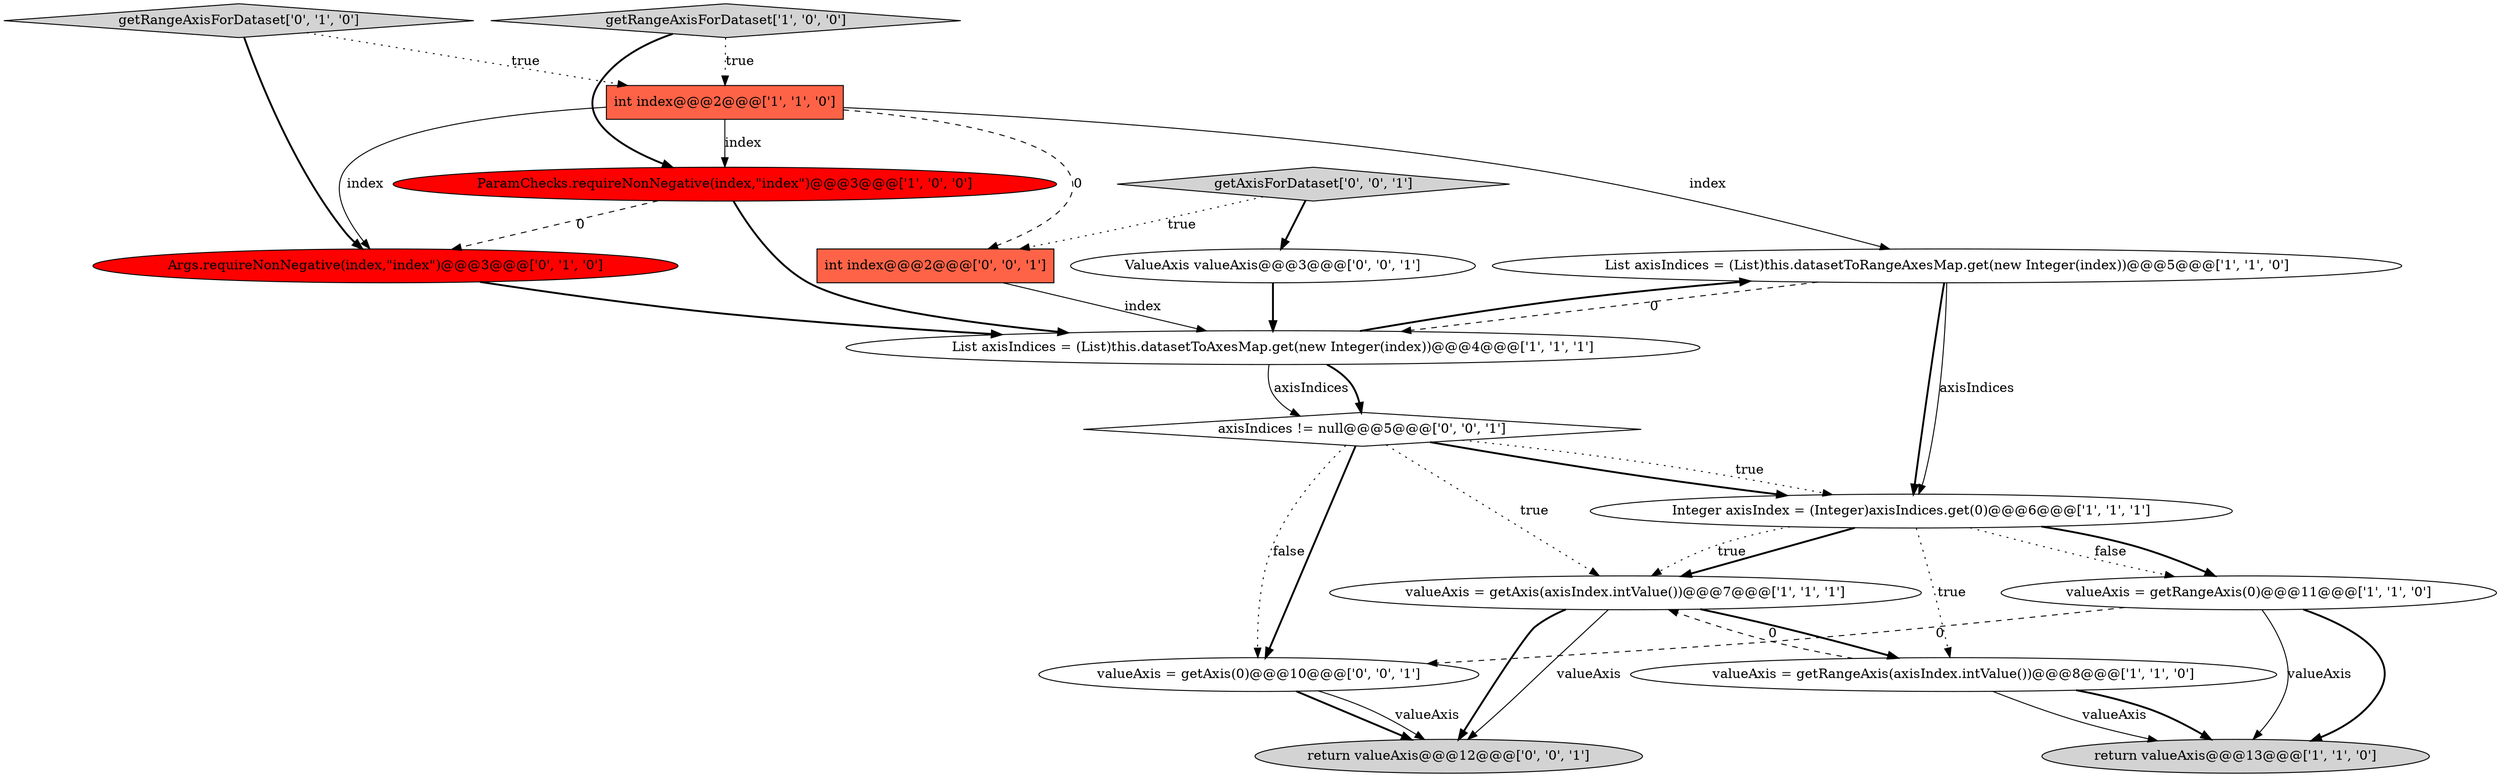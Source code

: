 digraph {
14 [style = filled, label = "valueAxis = getAxis(0)@@@10@@@['0', '0', '1']", fillcolor = white, shape = ellipse image = "AAA0AAABBB3BBB"];
2 [style = filled, label = "valueAxis = getRangeAxis(0)@@@11@@@['1', '1', '0']", fillcolor = white, shape = ellipse image = "AAA0AAABBB1BBB"];
6 [style = filled, label = "int index@@@2@@@['1', '1', '0']", fillcolor = tomato, shape = box image = "AAA0AAABBB1BBB"];
1 [style = filled, label = "valueAxis = getRangeAxis(axisIndex.intValue())@@@8@@@['1', '1', '0']", fillcolor = white, shape = ellipse image = "AAA0AAABBB1BBB"];
8 [style = filled, label = "getRangeAxisForDataset['1', '0', '0']", fillcolor = lightgray, shape = diamond image = "AAA0AAABBB1BBB"];
12 [style = filled, label = "ValueAxis valueAxis@@@3@@@['0', '0', '1']", fillcolor = white, shape = ellipse image = "AAA0AAABBB3BBB"];
5 [style = filled, label = "ParamChecks.requireNonNegative(index,\"index\")@@@3@@@['1', '0', '0']", fillcolor = red, shape = ellipse image = "AAA1AAABBB1BBB"];
7 [style = filled, label = "return valueAxis@@@13@@@['1', '1', '0']", fillcolor = lightgray, shape = ellipse image = "AAA0AAABBB1BBB"];
0 [style = filled, label = "List axisIndices = (List)this.datasetToRangeAxesMap.get(new Integer(index))@@@5@@@['1', '1', '0']", fillcolor = white, shape = ellipse image = "AAA0AAABBB1BBB"];
16 [style = filled, label = "axisIndices != null@@@5@@@['0', '0', '1']", fillcolor = white, shape = diamond image = "AAA0AAABBB3BBB"];
4 [style = filled, label = "Integer axisIndex = (Integer)axisIndices.get(0)@@@6@@@['1', '1', '1']", fillcolor = white, shape = ellipse image = "AAA0AAABBB1BBB"];
3 [style = filled, label = "List axisIndices = (List)this.datasetToAxesMap.get(new Integer(index))@@@4@@@['1', '1', '1']", fillcolor = white, shape = ellipse image = "AAA0AAABBB1BBB"];
13 [style = filled, label = "getAxisForDataset['0', '0', '1']", fillcolor = lightgray, shape = diamond image = "AAA0AAABBB3BBB"];
15 [style = filled, label = "int index@@@2@@@['0', '0', '1']", fillcolor = tomato, shape = box image = "AAA0AAABBB3BBB"];
9 [style = filled, label = "valueAxis = getAxis(axisIndex.intValue())@@@7@@@['1', '1', '1']", fillcolor = white, shape = ellipse image = "AAA0AAABBB1BBB"];
10 [style = filled, label = "Args.requireNonNegative(index,\"index\")@@@3@@@['0', '1', '0']", fillcolor = red, shape = ellipse image = "AAA1AAABBB2BBB"];
17 [style = filled, label = "return valueAxis@@@12@@@['0', '0', '1']", fillcolor = lightgray, shape = ellipse image = "AAA0AAABBB3BBB"];
11 [style = filled, label = "getRangeAxisForDataset['0', '1', '0']", fillcolor = lightgray, shape = diamond image = "AAA0AAABBB2BBB"];
5->3 [style = bold, label=""];
4->9 [style = bold, label=""];
16->9 [style = dotted, label="true"];
0->3 [style = dashed, label="0"];
4->1 [style = dotted, label="true"];
3->16 [style = solid, label="axisIndices"];
6->0 [style = solid, label="index"];
1->7 [style = solid, label="valueAxis"];
10->3 [style = bold, label=""];
9->17 [style = bold, label=""];
14->17 [style = bold, label=""];
1->9 [style = dashed, label="0"];
4->2 [style = bold, label=""];
15->3 [style = solid, label="index"];
3->16 [style = bold, label=""];
16->4 [style = dotted, label="true"];
1->7 [style = bold, label=""];
3->0 [style = bold, label=""];
0->4 [style = solid, label="axisIndices"];
6->10 [style = solid, label="index"];
4->2 [style = dotted, label="false"];
13->12 [style = bold, label=""];
8->6 [style = dotted, label="true"];
2->14 [style = dashed, label="0"];
8->5 [style = bold, label=""];
5->10 [style = dashed, label="0"];
6->15 [style = dashed, label="0"];
0->4 [style = bold, label=""];
6->5 [style = solid, label="index"];
11->10 [style = bold, label=""];
11->6 [style = dotted, label="true"];
9->17 [style = solid, label="valueAxis"];
16->14 [style = bold, label=""];
16->14 [style = dotted, label="false"];
13->15 [style = dotted, label="true"];
12->3 [style = bold, label=""];
2->7 [style = bold, label=""];
16->4 [style = bold, label=""];
9->1 [style = bold, label=""];
4->9 [style = dotted, label="true"];
2->7 [style = solid, label="valueAxis"];
14->17 [style = solid, label="valueAxis"];
}
